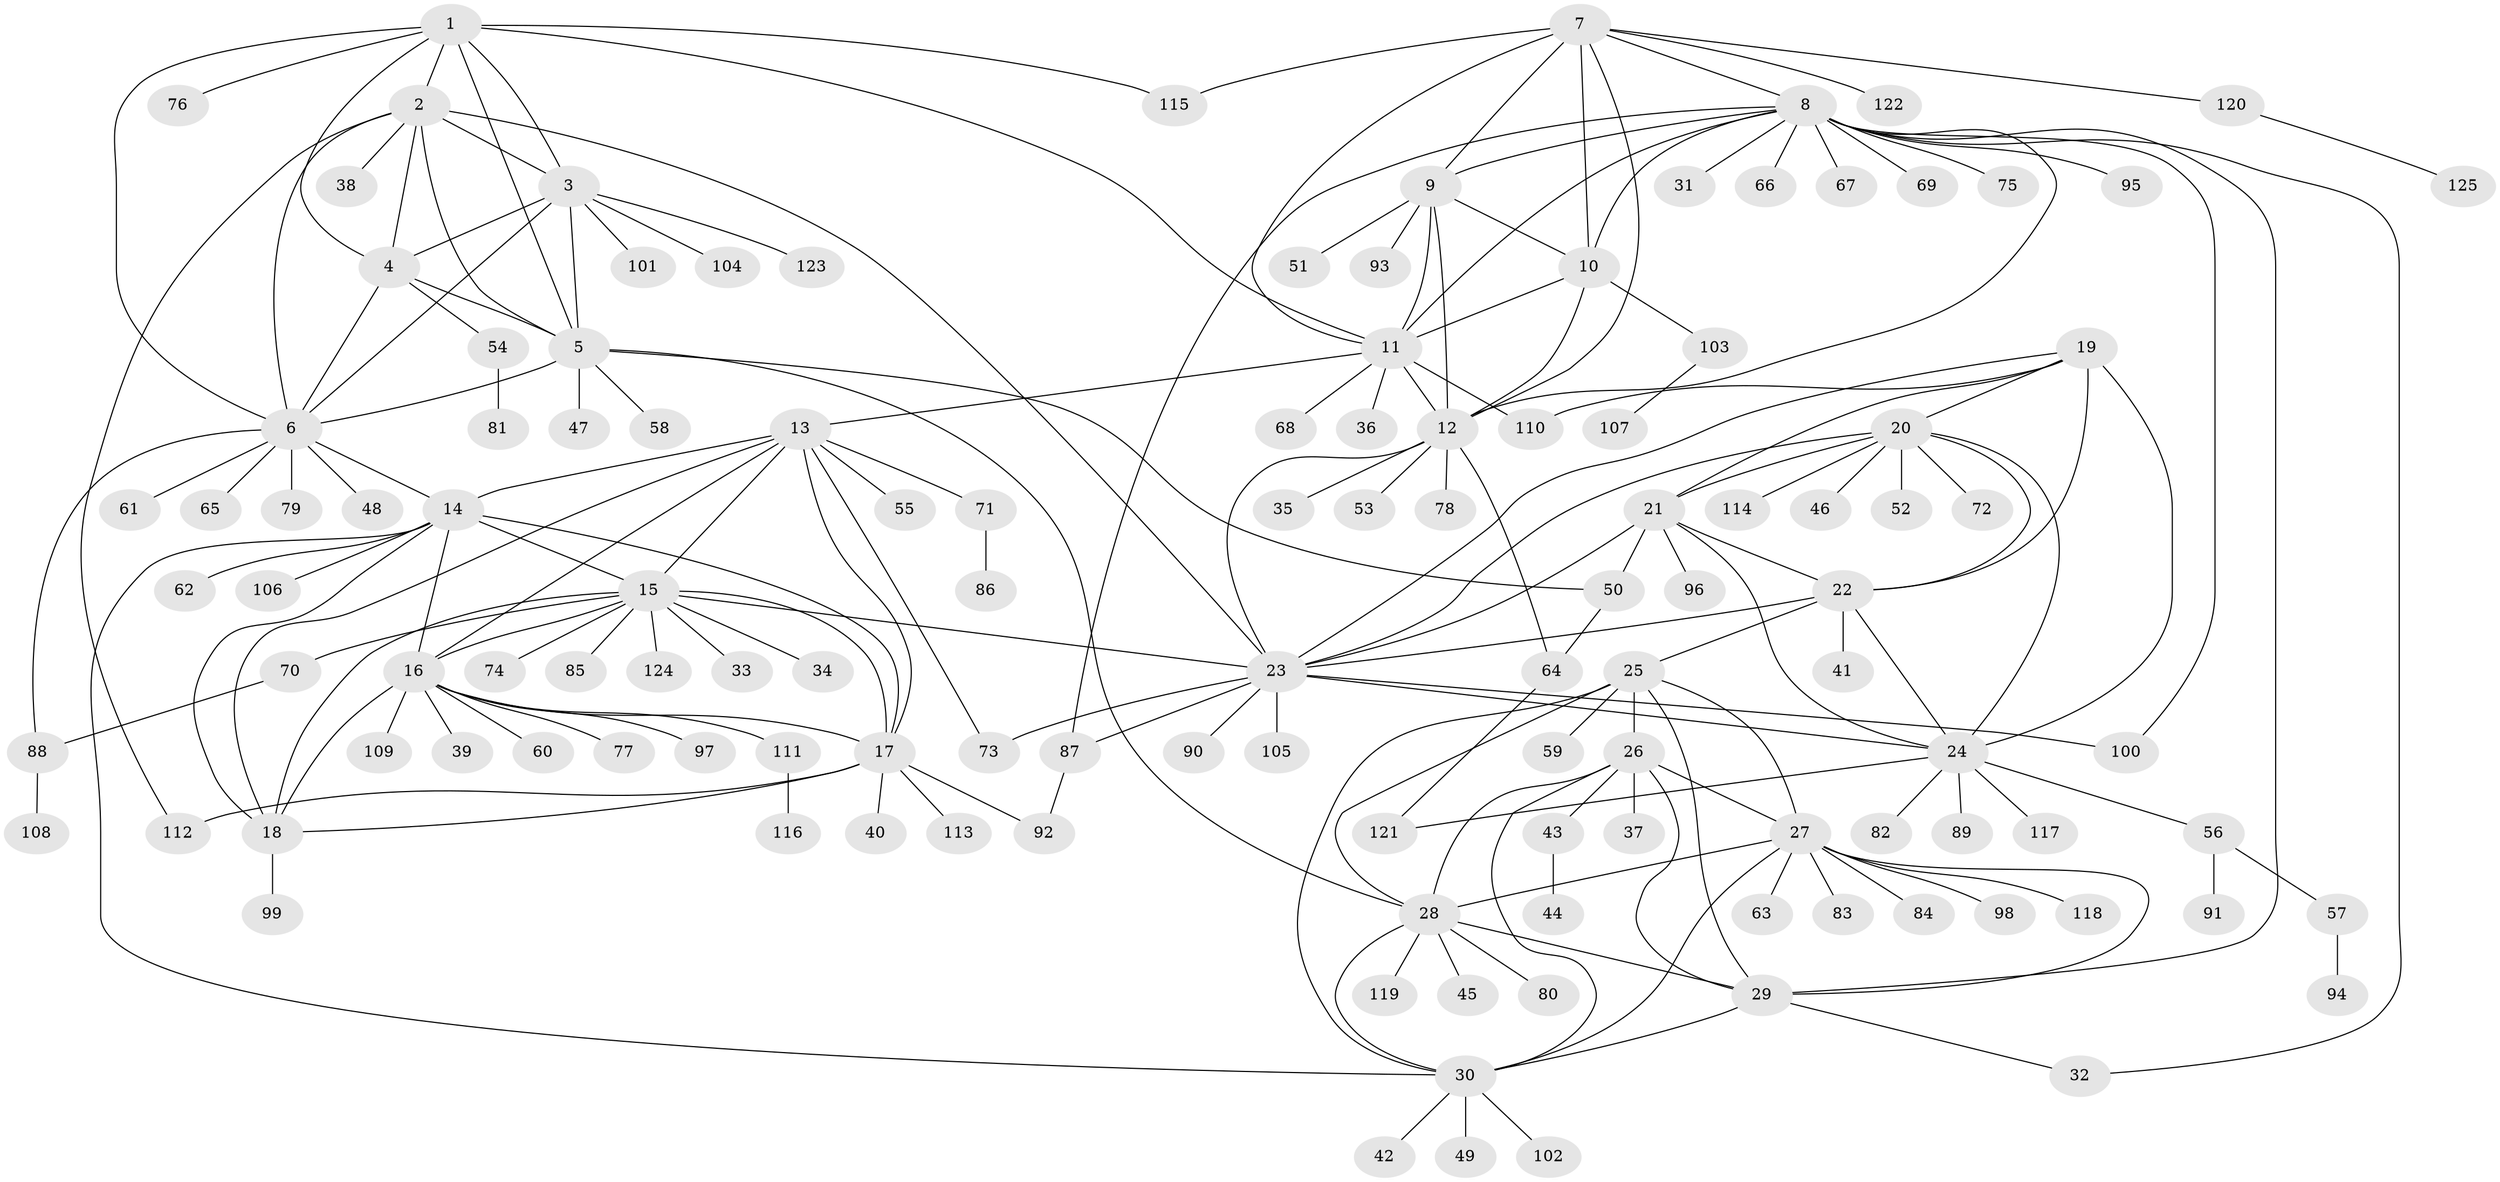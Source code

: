 // coarse degree distribution, {14: 0.02702702702702703, 1: 0.6756756756756757, 9: 0.05405405405405406, 6: 0.02702702702702703, 2: 0.08108108108108109, 10: 0.02702702702702703, 7: 0.05405405405405406, 4: 0.02702702702702703, 3: 0.02702702702702703}
// Generated by graph-tools (version 1.1) at 2025/19/03/04/25 18:19:38]
// undirected, 125 vertices, 192 edges
graph export_dot {
graph [start="1"]
  node [color=gray90,style=filled];
  1;
  2;
  3;
  4;
  5;
  6;
  7;
  8;
  9;
  10;
  11;
  12;
  13;
  14;
  15;
  16;
  17;
  18;
  19;
  20;
  21;
  22;
  23;
  24;
  25;
  26;
  27;
  28;
  29;
  30;
  31;
  32;
  33;
  34;
  35;
  36;
  37;
  38;
  39;
  40;
  41;
  42;
  43;
  44;
  45;
  46;
  47;
  48;
  49;
  50;
  51;
  52;
  53;
  54;
  55;
  56;
  57;
  58;
  59;
  60;
  61;
  62;
  63;
  64;
  65;
  66;
  67;
  68;
  69;
  70;
  71;
  72;
  73;
  74;
  75;
  76;
  77;
  78;
  79;
  80;
  81;
  82;
  83;
  84;
  85;
  86;
  87;
  88;
  89;
  90;
  91;
  92;
  93;
  94;
  95;
  96;
  97;
  98;
  99;
  100;
  101;
  102;
  103;
  104;
  105;
  106;
  107;
  108;
  109;
  110;
  111;
  112;
  113;
  114;
  115;
  116;
  117;
  118;
  119;
  120;
  121;
  122;
  123;
  124;
  125;
  1 -- 2;
  1 -- 3;
  1 -- 4;
  1 -- 5;
  1 -- 6;
  1 -- 11;
  1 -- 76;
  1 -- 115;
  2 -- 3;
  2 -- 4;
  2 -- 5;
  2 -- 6;
  2 -- 23;
  2 -- 38;
  2 -- 112;
  3 -- 4;
  3 -- 5;
  3 -- 6;
  3 -- 101;
  3 -- 104;
  3 -- 123;
  4 -- 5;
  4 -- 6;
  4 -- 54;
  5 -- 6;
  5 -- 28;
  5 -- 47;
  5 -- 50;
  5 -- 58;
  6 -- 14;
  6 -- 48;
  6 -- 61;
  6 -- 65;
  6 -- 79;
  6 -- 88;
  7 -- 8;
  7 -- 9;
  7 -- 10;
  7 -- 11;
  7 -- 12;
  7 -- 115;
  7 -- 120;
  7 -- 122;
  8 -- 9;
  8 -- 10;
  8 -- 11;
  8 -- 12;
  8 -- 29;
  8 -- 31;
  8 -- 32;
  8 -- 66;
  8 -- 67;
  8 -- 69;
  8 -- 75;
  8 -- 87;
  8 -- 95;
  8 -- 100;
  9 -- 10;
  9 -- 11;
  9 -- 12;
  9 -- 51;
  9 -- 93;
  10 -- 11;
  10 -- 12;
  10 -- 103;
  11 -- 12;
  11 -- 13;
  11 -- 36;
  11 -- 68;
  11 -- 110;
  12 -- 23;
  12 -- 35;
  12 -- 53;
  12 -- 64;
  12 -- 78;
  13 -- 14;
  13 -- 15;
  13 -- 16;
  13 -- 17;
  13 -- 18;
  13 -- 55;
  13 -- 71;
  13 -- 73;
  14 -- 15;
  14 -- 16;
  14 -- 17;
  14 -- 18;
  14 -- 30;
  14 -- 62;
  14 -- 106;
  15 -- 16;
  15 -- 17;
  15 -- 18;
  15 -- 23;
  15 -- 33;
  15 -- 34;
  15 -- 70;
  15 -- 74;
  15 -- 85;
  15 -- 124;
  16 -- 17;
  16 -- 18;
  16 -- 39;
  16 -- 60;
  16 -- 77;
  16 -- 97;
  16 -- 109;
  16 -- 111;
  17 -- 18;
  17 -- 40;
  17 -- 92;
  17 -- 112;
  17 -- 113;
  18 -- 99;
  19 -- 20;
  19 -- 21;
  19 -- 22;
  19 -- 23;
  19 -- 24;
  19 -- 110;
  20 -- 21;
  20 -- 22;
  20 -- 23;
  20 -- 24;
  20 -- 46;
  20 -- 52;
  20 -- 72;
  20 -- 114;
  21 -- 22;
  21 -- 23;
  21 -- 24;
  21 -- 50;
  21 -- 96;
  22 -- 23;
  22 -- 24;
  22 -- 25;
  22 -- 41;
  23 -- 24;
  23 -- 73;
  23 -- 87;
  23 -- 90;
  23 -- 100;
  23 -- 105;
  24 -- 56;
  24 -- 82;
  24 -- 89;
  24 -- 117;
  24 -- 121;
  25 -- 26;
  25 -- 27;
  25 -- 28;
  25 -- 29;
  25 -- 30;
  25 -- 59;
  26 -- 27;
  26 -- 28;
  26 -- 29;
  26 -- 30;
  26 -- 37;
  26 -- 43;
  27 -- 28;
  27 -- 29;
  27 -- 30;
  27 -- 63;
  27 -- 83;
  27 -- 84;
  27 -- 98;
  27 -- 118;
  28 -- 29;
  28 -- 30;
  28 -- 45;
  28 -- 80;
  28 -- 119;
  29 -- 30;
  29 -- 32;
  30 -- 42;
  30 -- 49;
  30 -- 102;
  43 -- 44;
  50 -- 64;
  54 -- 81;
  56 -- 57;
  56 -- 91;
  57 -- 94;
  64 -- 121;
  70 -- 88;
  71 -- 86;
  87 -- 92;
  88 -- 108;
  103 -- 107;
  111 -- 116;
  120 -- 125;
}
